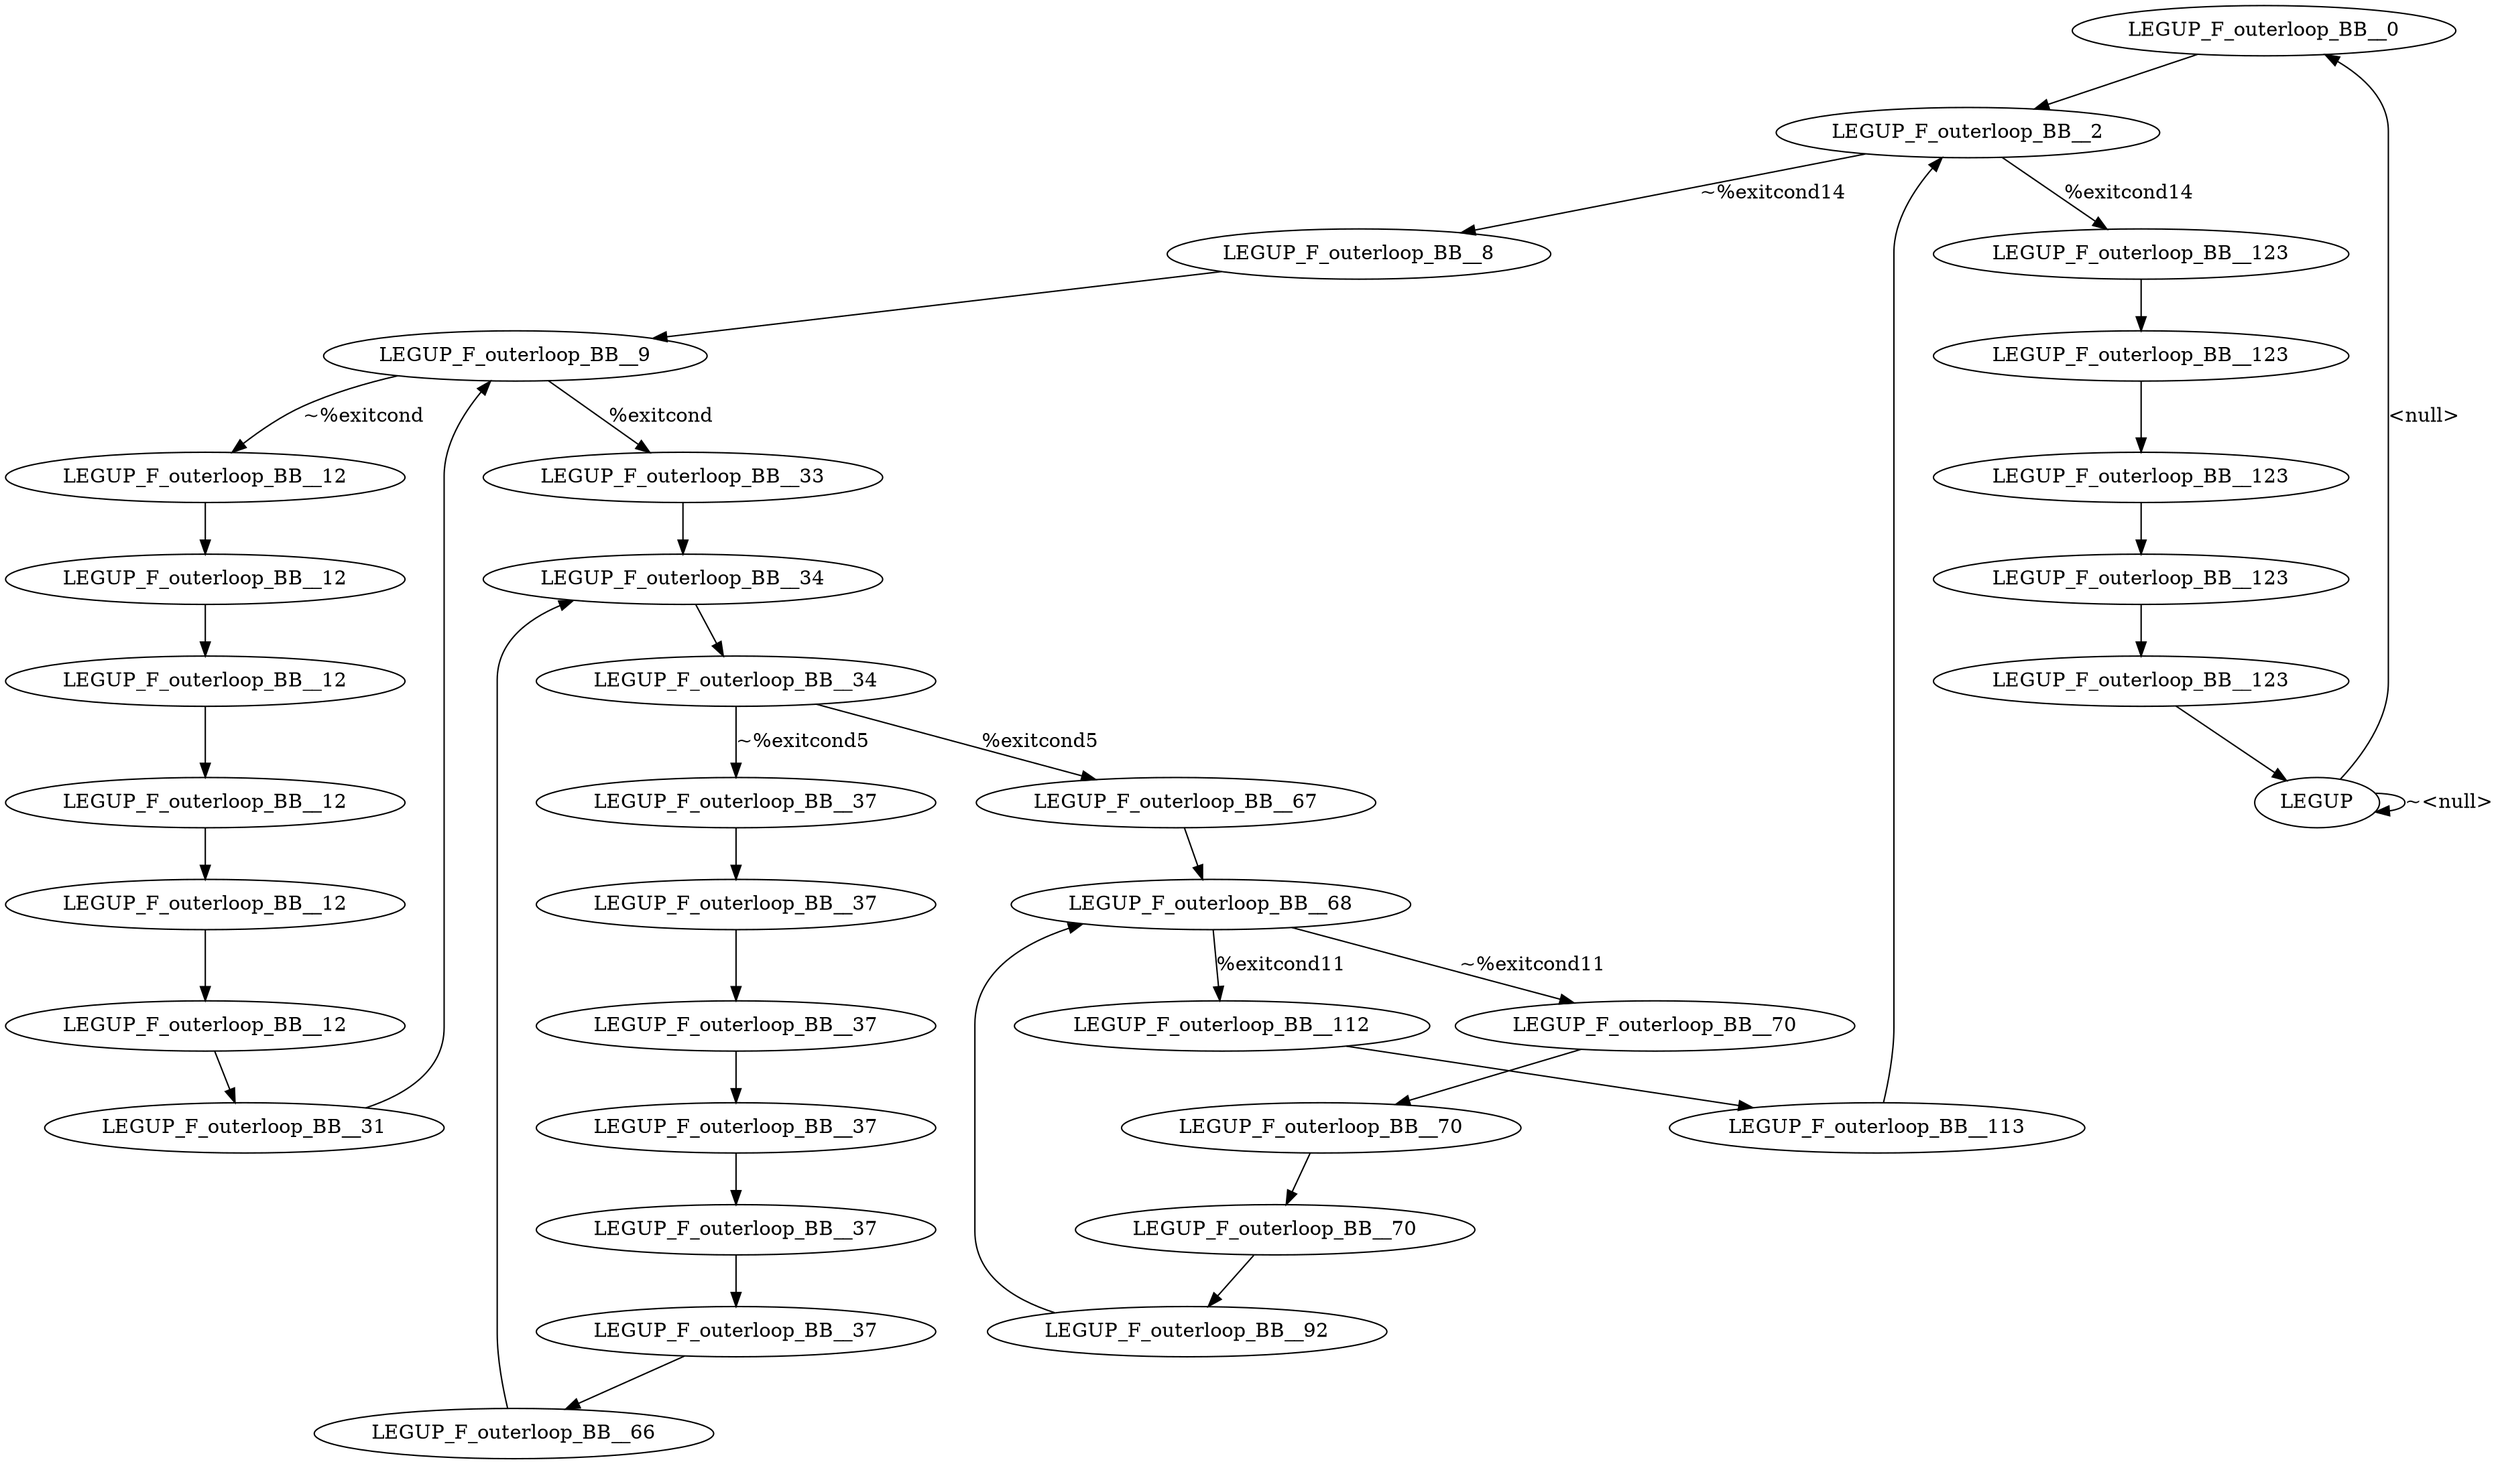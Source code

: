 digraph {
Node0x372f620[label="LEGUP_F_outerloop_BB__0"];
Node0x372f480[label="LEGUP"];
Node0x372f480 -> Node0x372f620[label="<null>"];
Node0x372f480 -> Node0x372f480[label="~<null>"];
Node0x372f6f0[label="LEGUP_F_outerloop_BB__2"];
Node0x372f620 -> Node0x372f6f0;
Node0x3730db0[label="LEGUP_F_outerloop_BB__123"];
Node0x372f6f0 -> Node0x3730db0[label="%exitcond14"];
Node0x372f7c0[label="LEGUP_F_outerloop_BB__8"];
Node0x372f6f0 -> Node0x372f7c0[label="~%exitcond14"];
Node0x372f890[label="LEGUP_F_outerloop_BB__9"];
Node0x372f7c0 -> Node0x372f890;
Node0x372ff10[label="LEGUP_F_outerloop_BB__33"];
Node0x372f890 -> Node0x372ff10[label="%exitcond"];
Node0x372f960[label="LEGUP_F_outerloop_BB__12"];
Node0x372f890 -> Node0x372f960[label="~%exitcond"];
Node0x372fa30[label="LEGUP_F_outerloop_BB__12"];
Node0x372f960 -> Node0x372fa30;
Node0x372fb00[label="LEGUP_F_outerloop_BB__12"];
Node0x372fa30 -> Node0x372fb00;
Node0x372fbd0[label="LEGUP_F_outerloop_BB__12"];
Node0x372fb00 -> Node0x372fbd0;
Node0x372fca0[label="LEGUP_F_outerloop_BB__12"];
Node0x372fbd0 -> Node0x372fca0;
Node0x372fd70[label="LEGUP_F_outerloop_BB__12"];
Node0x372fca0 -> Node0x372fd70;
Node0x372fe40[label="LEGUP_F_outerloop_BB__31"];
Node0x372fd70 -> Node0x372fe40;
Node0x372fe40 -> Node0x372f890;
Node0x372ffe0[label="LEGUP_F_outerloop_BB__34"];
Node0x372ff10 -> Node0x372ffe0;
Node0x37300b0[label="LEGUP_F_outerloop_BB__34"];
Node0x372ffe0 -> Node0x37300b0;
Node0x3730730[label="LEGUP_F_outerloop_BB__67"];
Node0x37300b0 -> Node0x3730730[label="%exitcond5"];
Node0x3730180[label="LEGUP_F_outerloop_BB__37"];
Node0x37300b0 -> Node0x3730180[label="~%exitcond5"];
Node0x3730250[label="LEGUP_F_outerloop_BB__37"];
Node0x3730180 -> Node0x3730250;
Node0x3730320[label="LEGUP_F_outerloop_BB__37"];
Node0x3730250 -> Node0x3730320;
Node0x37303f0[label="LEGUP_F_outerloop_BB__37"];
Node0x3730320 -> Node0x37303f0;
Node0x37304c0[label="LEGUP_F_outerloop_BB__37"];
Node0x37303f0 -> Node0x37304c0;
Node0x3730590[label="LEGUP_F_outerloop_BB__37"];
Node0x37304c0 -> Node0x3730590;
Node0x3730660[label="LEGUP_F_outerloop_BB__66"];
Node0x3730590 -> Node0x3730660;
Node0x3730660 -> Node0x372ffe0;
Node0x3730800[label="LEGUP_F_outerloop_BB__68"];
Node0x3730730 -> Node0x3730800;
Node0x3730c10[label="LEGUP_F_outerloop_BB__112"];
Node0x3730800 -> Node0x3730c10[label="%exitcond11"];
Node0x37308d0[label="LEGUP_F_outerloop_BB__70"];
Node0x3730800 -> Node0x37308d0[label="~%exitcond11"];
Node0x37309a0[label="LEGUP_F_outerloop_BB__70"];
Node0x37308d0 -> Node0x37309a0;
Node0x3730a70[label="LEGUP_F_outerloop_BB__70"];
Node0x37309a0 -> Node0x3730a70;
Node0x3730b40[label="LEGUP_F_outerloop_BB__92"];
Node0x3730a70 -> Node0x3730b40;
Node0x3730b40 -> Node0x3730800;
Node0x3730ce0[label="LEGUP_F_outerloop_BB__113"];
Node0x3730c10 -> Node0x3730ce0;
Node0x3730ce0 -> Node0x372f6f0;
Node0x3730e80[label="LEGUP_F_outerloop_BB__123"];
Node0x3730db0 -> Node0x3730e80;
Node0x3730f50[label="LEGUP_F_outerloop_BB__123"];
Node0x3730e80 -> Node0x3730f50;
Node0x3731020[label="LEGUP_F_outerloop_BB__123"];
Node0x3730f50 -> Node0x3731020;
Node0x3731130[label="LEGUP_F_outerloop_BB__123"];
Node0x3731020 -> Node0x3731130;
Node0x3731130 -> Node0x372f480;
}
